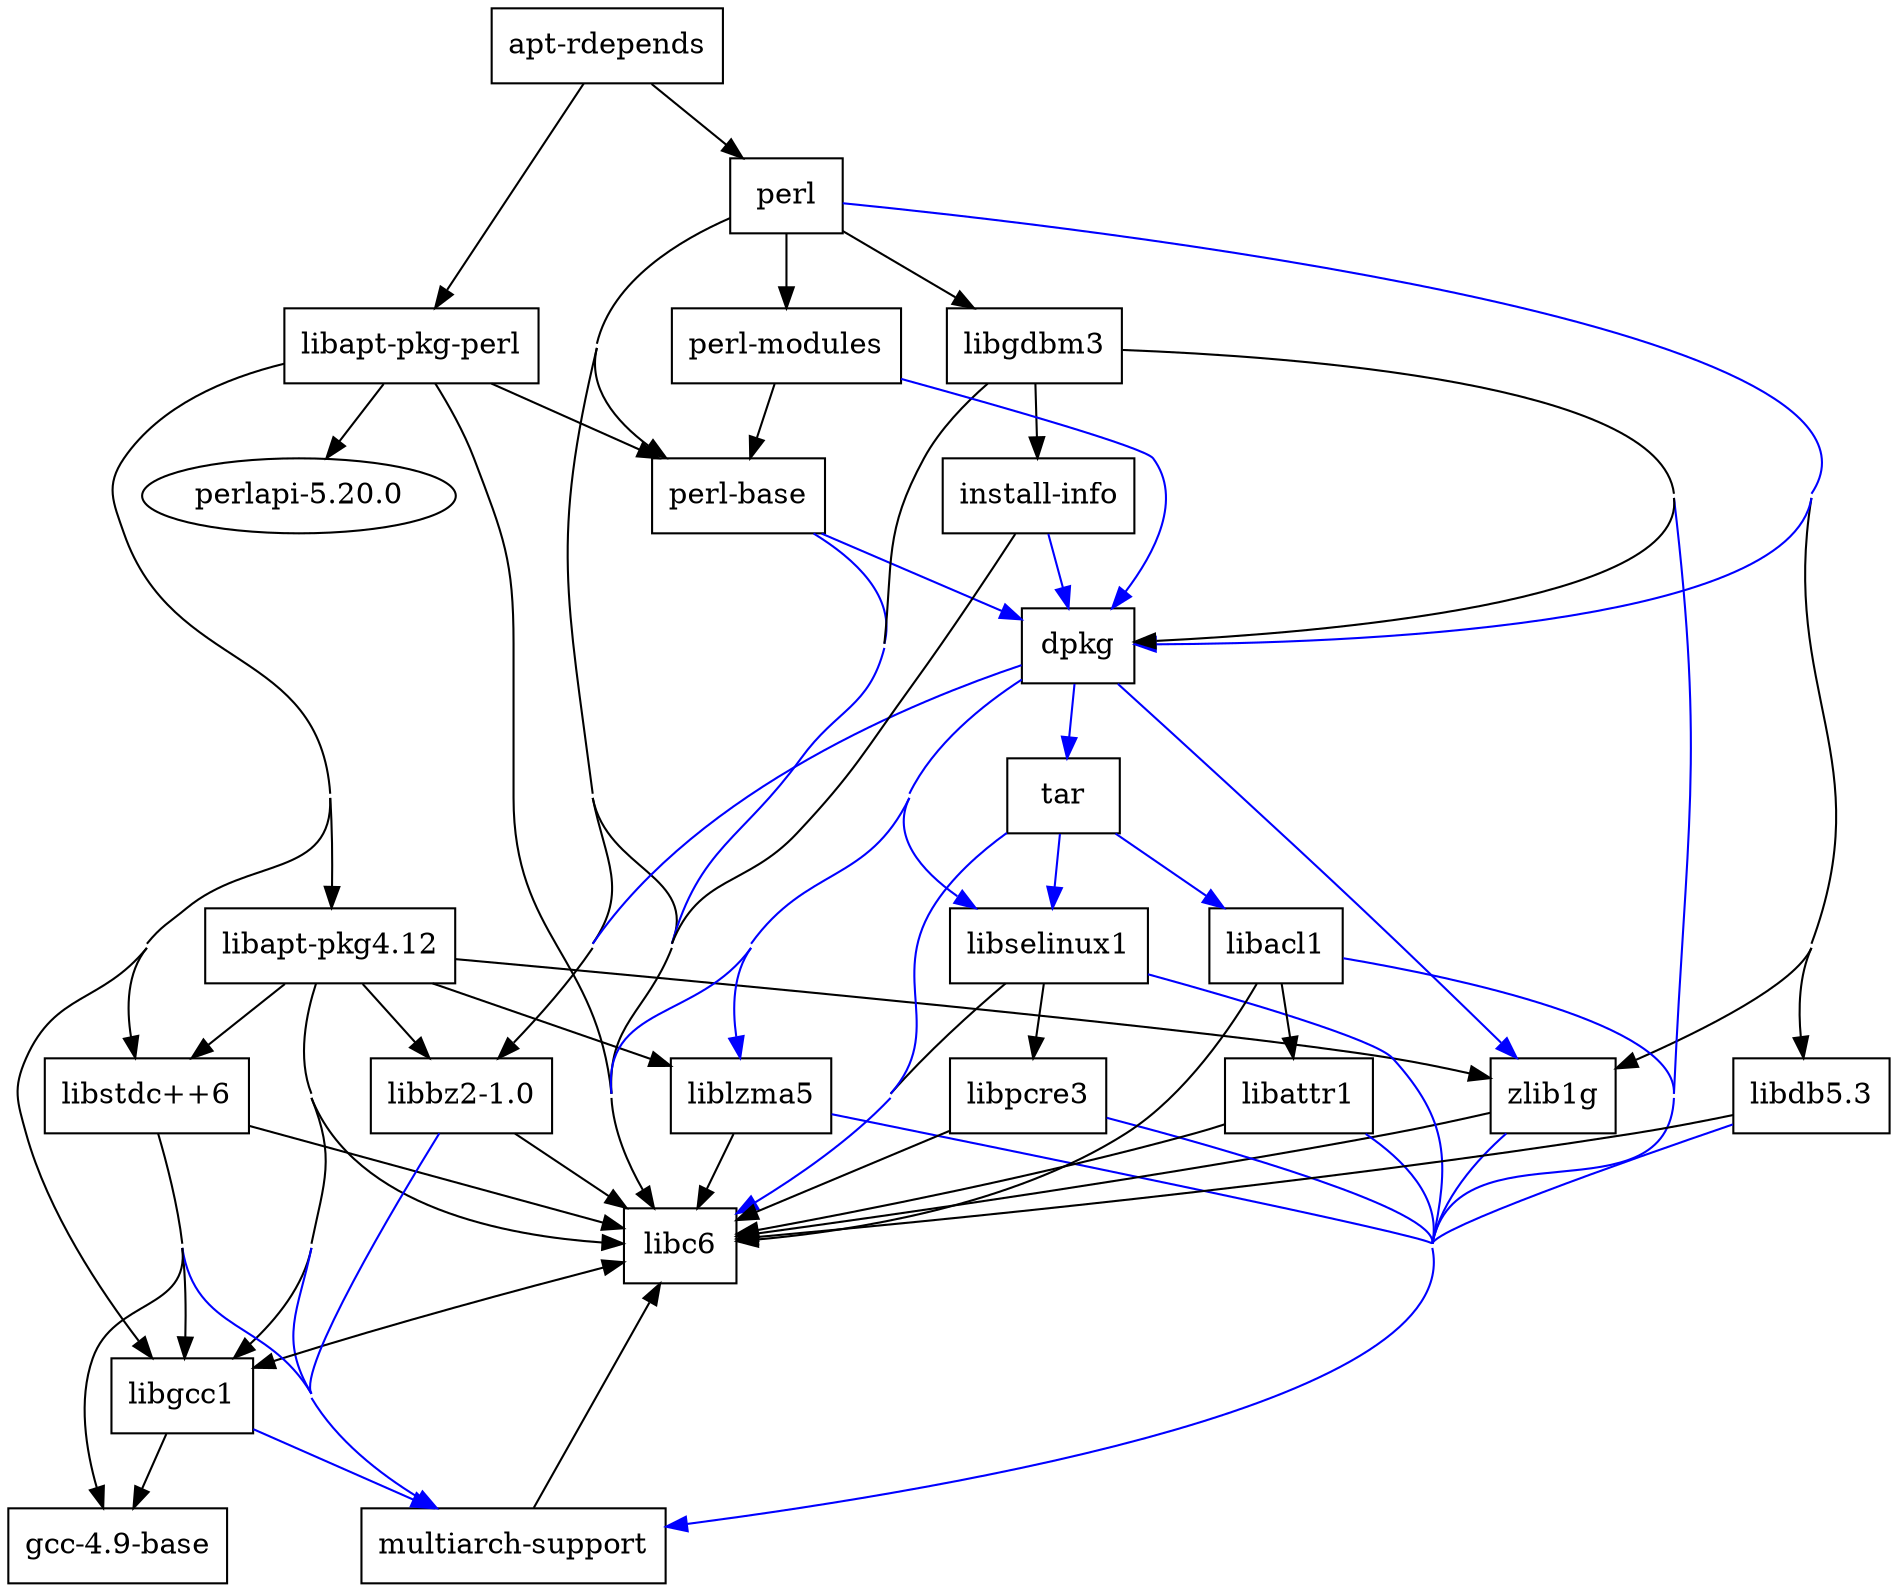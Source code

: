 /* install apt-rdepends package on debian
 * this is result from "apt-rdepends -dotty apt-rdepends >o.dot"
 */
digraph packages {
concentrate=true;
size="30,40";
"apt-rdepends" [shape=box];
"apt-rdepends" -> "libapt-pkg-perl";
"apt-rdepends" -> "perl";
"libapt-pkg-perl" [shape=box];
"libapt-pkg-perl" -> "libapt-pkg4.12";
"libapt-pkg-perl" -> "libc6";
"libapt-pkg-perl" -> "libgcc1";
"libapt-pkg-perl" -> "libstdc++6";
"libapt-pkg-perl" -> "perl-base";
"libapt-pkg-perl" -> "perlapi-5.20.0";
"libapt-pkg4.12" [shape=box];
"libapt-pkg4.12" -> "libbz2-1.0";
"libapt-pkg4.12" -> "libc6";
"libapt-pkg4.12" -> "libgcc1";
"libapt-pkg4.12" -> "liblzma5";
"libapt-pkg4.12" -> "libstdc++6";
"libapt-pkg4.12" -> "zlib1g";
"libapt-pkg4.12" -> "multiarch-support"[color=blue];
"libbz2-1.0" [shape=box];
"libbz2-1.0" -> "libc6";
"libbz2-1.0" -> "multiarch-support"[color=blue];
"libc6" [shape=box];
"libc6" -> "libgcc1";
"libgcc1" [shape=box];
"libgcc1" -> "gcc-4.9-base";
"libgcc1" -> "libc6";
"libgcc1" -> "multiarch-support"[color=blue];
"gcc-4.9-base" [shape=box];
"multiarch-support" [shape=box];
"multiarch-support" -> "libc6";
"liblzma5" [shape=box];
"liblzma5" -> "libc6";
"liblzma5" -> "multiarch-support"[color=blue];
"libstdc++6" [shape=box];
"libstdc++6" -> "gcc-4.9-base";
"libstdc++6" -> "libc6";
"libstdc++6" -> "libgcc1";
"libstdc++6" -> "multiarch-support"[color=blue];
"zlib1g" [shape=box];
"zlib1g" -> "libc6";
"zlib1g" -> "multiarch-support"[color=blue];
"perl-base" [shape=box];
"perl-base" -> "dpkg"[color=blue];
"perl-base" -> "libc6"[color=blue];
"dpkg" [shape=box];
"dpkg" -> "libbz2-1.0"[color=blue];
"dpkg" -> "libc6"[color=blue];
"dpkg" -> "liblzma5"[color=blue];
"dpkg" -> "libselinux1"[color=blue];
"dpkg" -> "tar"[color=blue];
"dpkg" -> "zlib1g"[color=blue];
"libselinux1" [shape=box];
"libselinux1" -> "libc6";
"libselinux1" -> "libpcre3";
"libselinux1" -> "multiarch-support"[color=blue];
"libpcre3" [shape=box];
"libpcre3" -> "libc6";
"libpcre3" -> "multiarch-support"[color=blue];
"tar" [shape=box];
"tar" -> "libacl1"[color=blue];
"tar" -> "libc6"[color=blue];
"tar" -> "libselinux1"[color=blue];
"libacl1" [shape=box];
"libacl1" -> "libattr1";
"libacl1" -> "libc6";
"libacl1" -> "multiarch-support"[color=blue];
"libattr1" [shape=box];
"libattr1" -> "libc6";
"libattr1" -> "multiarch-support"[color=blue];
"perlapi-5.20.0" [shape=ellipse];
"perl" [shape=box];
"perl" -> "libbz2-1.0";
"perl" -> "libc6";
"perl" -> "libdb5.3";
"perl" -> "libgdbm3";
"perl" -> "perl-base";
"perl" -> "perl-modules";
"perl" -> "zlib1g";
"perl" -> "dpkg"[color=blue];
"libdb5.3" [shape=box];
"libdb5.3" -> "libc6";
"libdb5.3" -> "multiarch-support"[color=blue];
"libgdbm3" [shape=box];
"libgdbm3" -> "dpkg";
"libgdbm3" -> "install-info";
"libgdbm3" -> "libc6";
"libgdbm3" -> "multiarch-support"[color=blue];
"install-info" [shape=box];
"install-info" -> "libc6";
"install-info" -> "dpkg"[color=blue];
"perl-modules" [shape=box];
"perl-modules" -> "perl-base";
"perl-modules" -> "dpkg"[color=blue];
}

